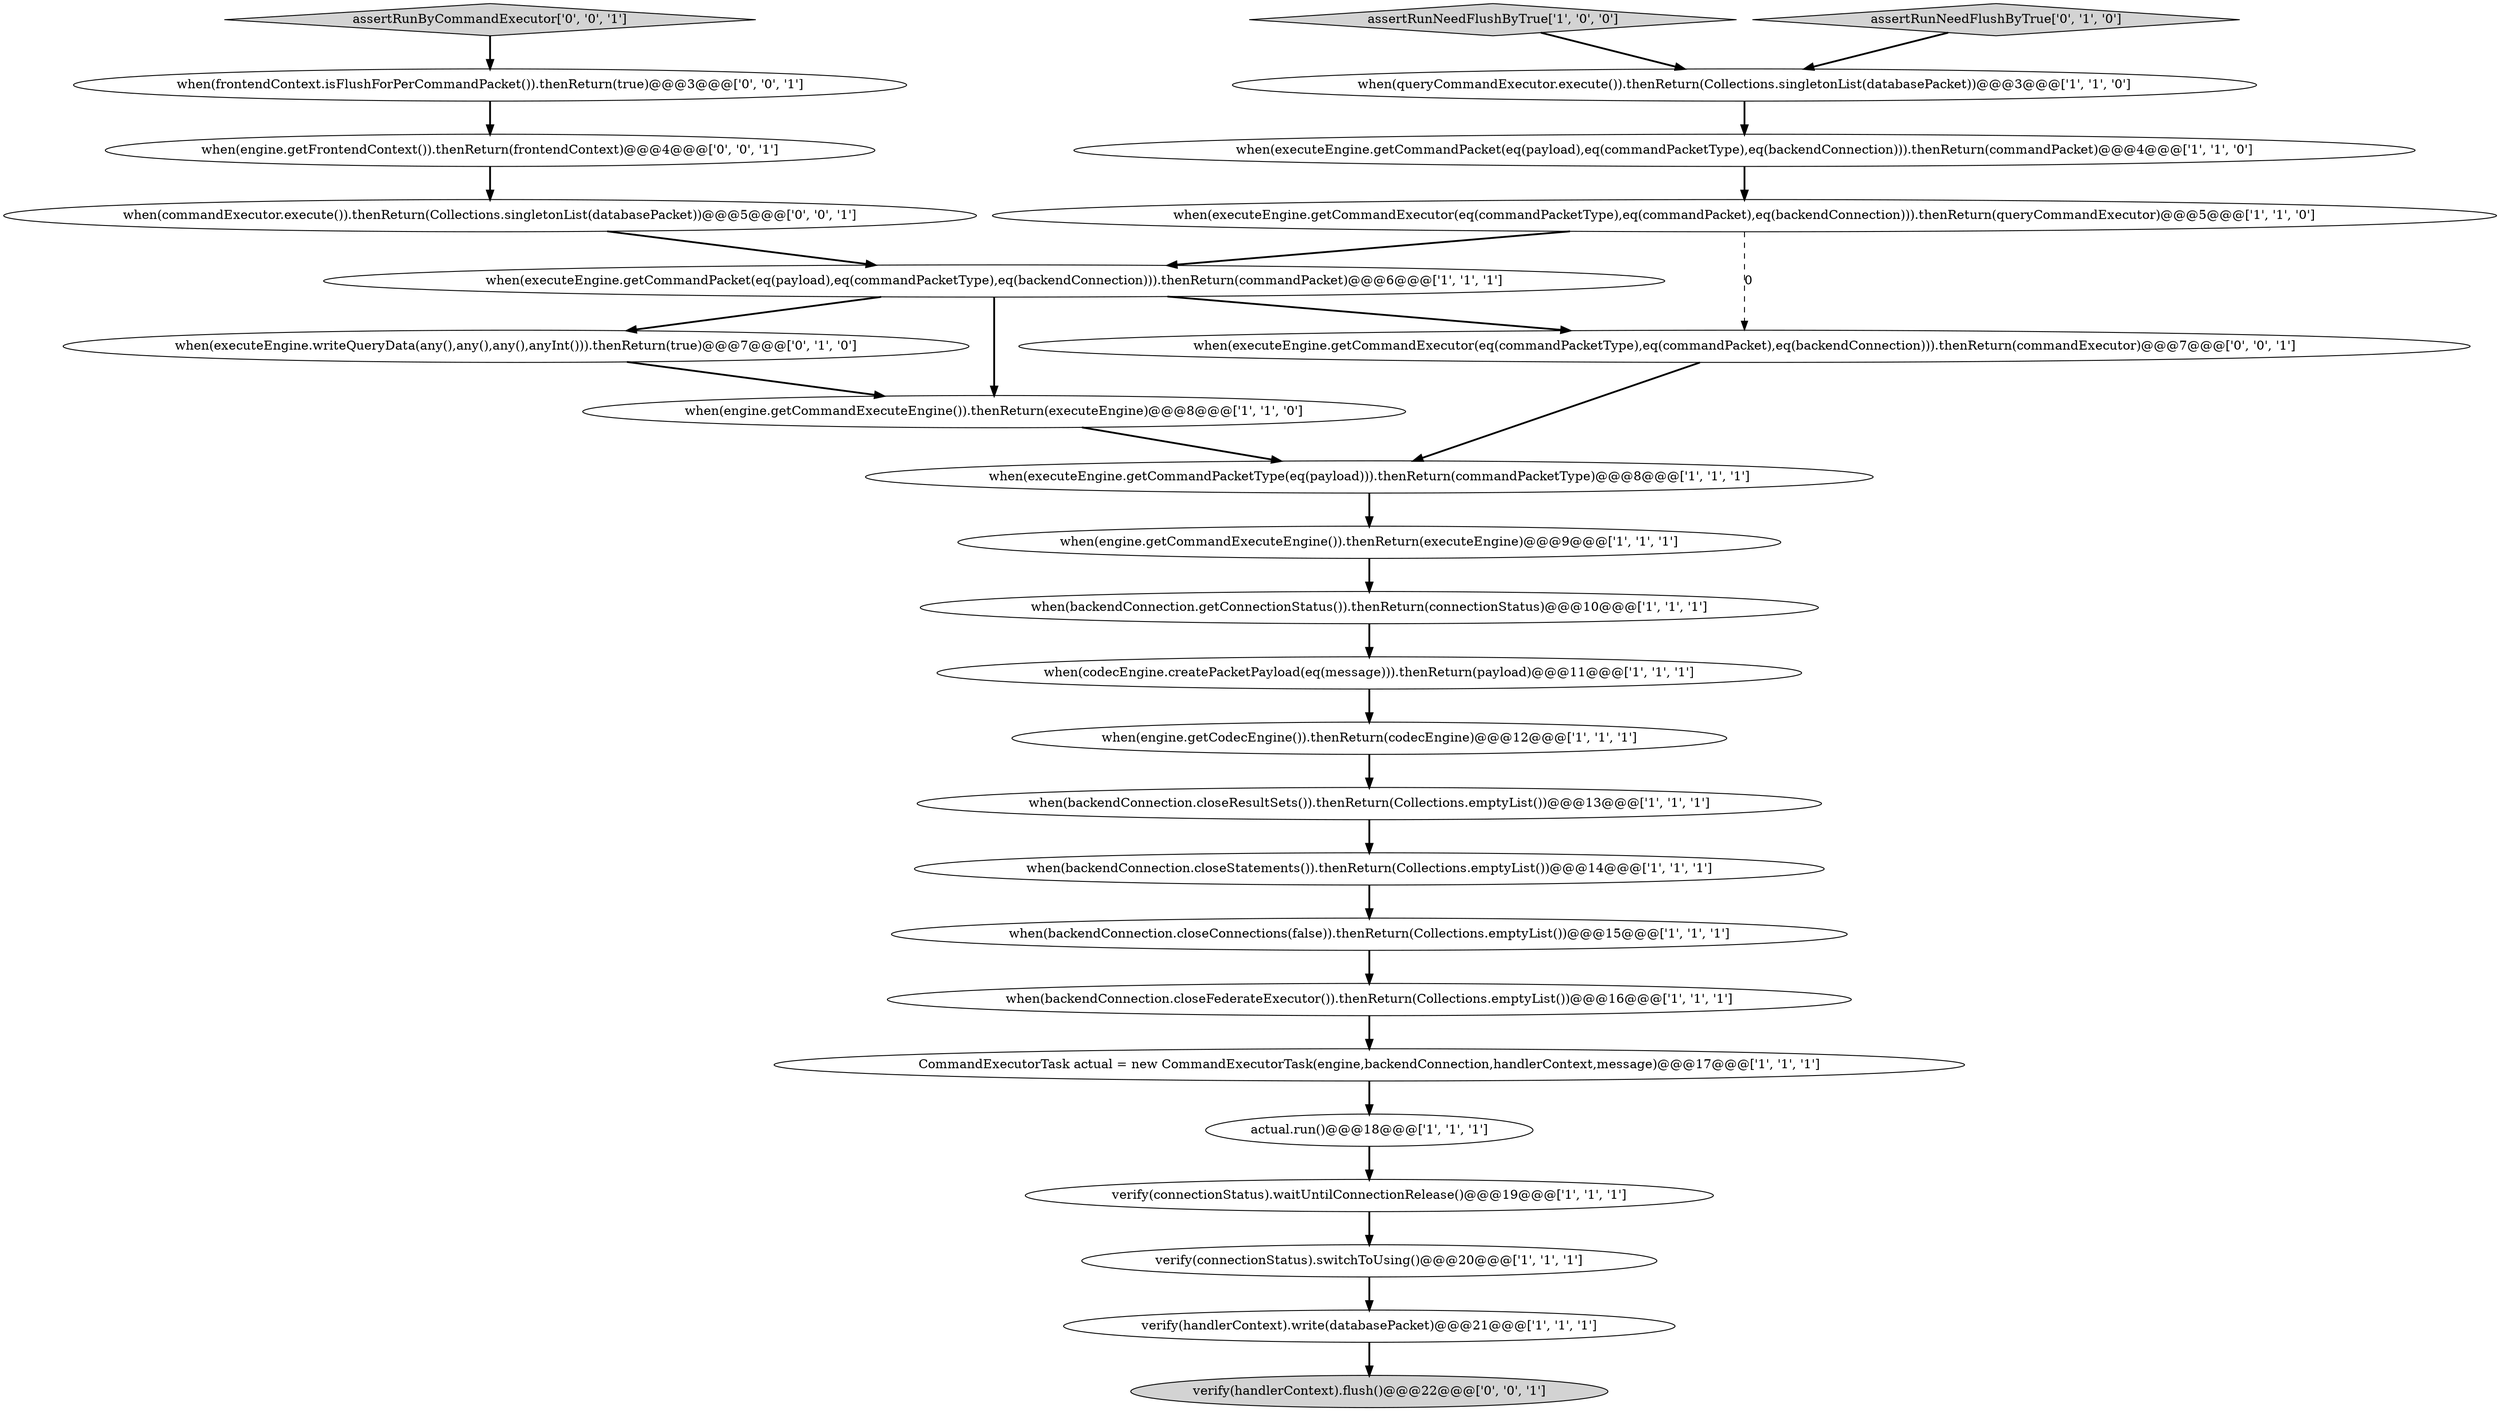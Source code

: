 digraph {
11 [style = filled, label = "when(engine.getCommandExecuteEngine()).thenReturn(executeEngine)@@@8@@@['1', '1', '0']", fillcolor = white, shape = ellipse image = "AAA0AAABBB1BBB"];
4 [style = filled, label = "when(backendConnection.closeStatements()).thenReturn(Collections.emptyList())@@@14@@@['1', '1', '1']", fillcolor = white, shape = ellipse image = "AAA0AAABBB1BBB"];
7 [style = filled, label = "when(backendConnection.closeFederateExecutor()).thenReturn(Collections.emptyList())@@@16@@@['1', '1', '1']", fillcolor = white, shape = ellipse image = "AAA0AAABBB1BBB"];
3 [style = filled, label = "verify(handlerContext).write(databasePacket)@@@21@@@['1', '1', '1']", fillcolor = white, shape = ellipse image = "AAA0AAABBB1BBB"];
20 [style = filled, label = "assertRunNeedFlushByTrue['0', '1', '0']", fillcolor = lightgray, shape = diamond image = "AAA0AAABBB2BBB"];
1 [style = filled, label = "when(executeEngine.getCommandPacketType(eq(payload))).thenReturn(commandPacketType)@@@8@@@['1', '1', '1']", fillcolor = white, shape = ellipse image = "AAA0AAABBB1BBB"];
0 [style = filled, label = "actual.run()@@@18@@@['1', '1', '1']", fillcolor = white, shape = ellipse image = "AAA0AAABBB1BBB"];
17 [style = filled, label = "when(backendConnection.getConnectionStatus()).thenReturn(connectionStatus)@@@10@@@['1', '1', '1']", fillcolor = white, shape = ellipse image = "AAA0AAABBB1BBB"];
6 [style = filled, label = "when(codecEngine.createPacketPayload(eq(message))).thenReturn(payload)@@@11@@@['1', '1', '1']", fillcolor = white, shape = ellipse image = "AAA0AAABBB1BBB"];
24 [style = filled, label = "when(frontendContext.isFlushForPerCommandPacket()).thenReturn(true)@@@3@@@['0', '0', '1']", fillcolor = white, shape = ellipse image = "AAA0AAABBB3BBB"];
22 [style = filled, label = "when(commandExecutor.execute()).thenReturn(Collections.singletonList(databasePacket))@@@5@@@['0', '0', '1']", fillcolor = white, shape = ellipse image = "AAA0AAABBB3BBB"];
27 [style = filled, label = "when(engine.getFrontendContext()).thenReturn(frontendContext)@@@4@@@['0', '0', '1']", fillcolor = white, shape = ellipse image = "AAA0AAABBB3BBB"];
16 [style = filled, label = "when(backendConnection.closeResultSets()).thenReturn(Collections.emptyList())@@@13@@@['1', '1', '1']", fillcolor = white, shape = ellipse image = "AAA0AAABBB1BBB"];
18 [style = filled, label = "CommandExecutorTask actual = new CommandExecutorTask(engine,backendConnection,handlerContext,message)@@@17@@@['1', '1', '1']", fillcolor = white, shape = ellipse image = "AAA0AAABBB1BBB"];
5 [style = filled, label = "when(executeEngine.getCommandPacket(eq(payload),eq(commandPacketType),eq(backendConnection))).thenReturn(commandPacket)@@@6@@@['1', '1', '1']", fillcolor = white, shape = ellipse image = "AAA0AAABBB1BBB"];
26 [style = filled, label = "when(executeEngine.getCommandExecutor(eq(commandPacketType),eq(commandPacket),eq(backendConnection))).thenReturn(commandExecutor)@@@7@@@['0', '0', '1']", fillcolor = white, shape = ellipse image = "AAA0AAABBB3BBB"];
12 [style = filled, label = "when(engine.getCodecEngine()).thenReturn(codecEngine)@@@12@@@['1', '1', '1']", fillcolor = white, shape = ellipse image = "AAA0AAABBB1BBB"];
14 [style = filled, label = "when(queryCommandExecutor.execute()).thenReturn(Collections.singletonList(databasePacket))@@@3@@@['1', '1', '0']", fillcolor = white, shape = ellipse image = "AAA0AAABBB1BBB"];
25 [style = filled, label = "verify(handlerContext).flush()@@@22@@@['0', '0', '1']", fillcolor = lightgray, shape = ellipse image = "AAA0AAABBB3BBB"];
23 [style = filled, label = "assertRunByCommandExecutor['0', '0', '1']", fillcolor = lightgray, shape = diamond image = "AAA0AAABBB3BBB"];
21 [style = filled, label = "when(executeEngine.writeQueryData(any(),any(),any(),anyInt())).thenReturn(true)@@@7@@@['0', '1', '0']", fillcolor = white, shape = ellipse image = "AAA1AAABBB2BBB"];
15 [style = filled, label = "when(engine.getCommandExecuteEngine()).thenReturn(executeEngine)@@@9@@@['1', '1', '1']", fillcolor = white, shape = ellipse image = "AAA0AAABBB1BBB"];
10 [style = filled, label = "assertRunNeedFlushByTrue['1', '0', '0']", fillcolor = lightgray, shape = diamond image = "AAA0AAABBB1BBB"];
13 [style = filled, label = "verify(connectionStatus).waitUntilConnectionRelease()@@@19@@@['1', '1', '1']", fillcolor = white, shape = ellipse image = "AAA0AAABBB1BBB"];
19 [style = filled, label = "when(backendConnection.closeConnections(false)).thenReturn(Collections.emptyList())@@@15@@@['1', '1', '1']", fillcolor = white, shape = ellipse image = "AAA0AAABBB1BBB"];
2 [style = filled, label = "when(executeEngine.getCommandExecutor(eq(commandPacketType),eq(commandPacket),eq(backendConnection))).thenReturn(queryCommandExecutor)@@@5@@@['1', '1', '0']", fillcolor = white, shape = ellipse image = "AAA0AAABBB1BBB"];
9 [style = filled, label = "verify(connectionStatus).switchToUsing()@@@20@@@['1', '1', '1']", fillcolor = white, shape = ellipse image = "AAA0AAABBB1BBB"];
8 [style = filled, label = "when(executeEngine.getCommandPacket(eq(payload),eq(commandPacketType),eq(backendConnection))).thenReturn(commandPacket)@@@4@@@['1', '1', '0']", fillcolor = white, shape = ellipse image = "AAA0AAABBB1BBB"];
21->11 [style = bold, label=""];
22->5 [style = bold, label=""];
16->4 [style = bold, label=""];
23->24 [style = bold, label=""];
2->26 [style = dashed, label="0"];
2->5 [style = bold, label=""];
7->18 [style = bold, label=""];
9->3 [style = bold, label=""];
11->1 [style = bold, label=""];
0->13 [style = bold, label=""];
5->26 [style = bold, label=""];
27->22 [style = bold, label=""];
12->16 [style = bold, label=""];
8->2 [style = bold, label=""];
4->19 [style = bold, label=""];
17->6 [style = bold, label=""];
5->11 [style = bold, label=""];
5->21 [style = bold, label=""];
26->1 [style = bold, label=""];
3->25 [style = bold, label=""];
14->8 [style = bold, label=""];
6->12 [style = bold, label=""];
1->15 [style = bold, label=""];
24->27 [style = bold, label=""];
13->9 [style = bold, label=""];
19->7 [style = bold, label=""];
20->14 [style = bold, label=""];
10->14 [style = bold, label=""];
18->0 [style = bold, label=""];
15->17 [style = bold, label=""];
}
